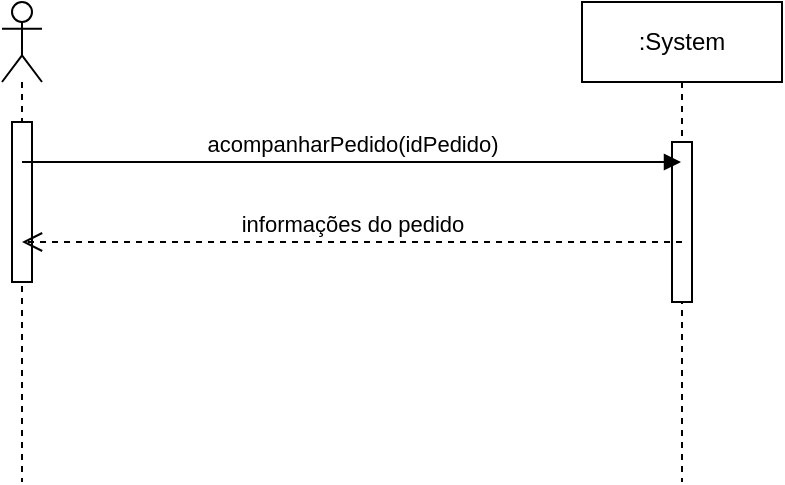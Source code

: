<mxfile version="22.0.8" type="device">
  <diagram name="Página-1" id="6qLTKh3Be-2h606f7ely">
    <mxGraphModel dx="954" dy="586" grid="1" gridSize="10" guides="1" tooltips="1" connect="1" arrows="1" fold="1" page="1" pageScale="1" pageWidth="827" pageHeight="1169" math="0" shadow="0">
      <root>
        <mxCell id="0" />
        <mxCell id="1" parent="0" />
        <mxCell id="pPEclgiRx511SGaDo5jQ-1" value="" style="shape=umlLifeline;perimeter=lifelinePerimeter;whiteSpace=wrap;html=1;container=1;dropTarget=0;collapsible=0;recursiveResize=0;outlineConnect=0;portConstraint=eastwest;newEdgeStyle={&quot;curved&quot;:0,&quot;rounded&quot;:0};participant=umlActor;" vertex="1" parent="1">
          <mxGeometry x="90" y="120" width="20" height="240" as="geometry" />
        </mxCell>
        <mxCell id="pPEclgiRx511SGaDo5jQ-5" value="" style="html=1;points=[[0,0,0,0,5],[0,1,0,0,-5],[1,0,0,0,5],[1,1,0,0,-5]];perimeter=orthogonalPerimeter;outlineConnect=0;targetShapes=umlLifeline;portConstraint=eastwest;newEdgeStyle={&quot;curved&quot;:0,&quot;rounded&quot;:0};" vertex="1" parent="pPEclgiRx511SGaDo5jQ-1">
          <mxGeometry x="5" y="60" width="10" height="80" as="geometry" />
        </mxCell>
        <mxCell id="pPEclgiRx511SGaDo5jQ-2" value="&lt;div&gt;:System&lt;/div&gt;" style="shape=umlLifeline;perimeter=lifelinePerimeter;whiteSpace=wrap;html=1;container=1;dropTarget=0;collapsible=0;recursiveResize=0;outlineConnect=0;portConstraint=eastwest;newEdgeStyle={&quot;curved&quot;:0,&quot;rounded&quot;:0};" vertex="1" parent="1">
          <mxGeometry x="380" y="120" width="100" height="240" as="geometry" />
        </mxCell>
        <mxCell id="pPEclgiRx511SGaDo5jQ-8" value="" style="html=1;points=[[0,0,0,0,5],[0,1,0,0,-5],[1,0,0,0,5],[1,1,0,0,-5]];perimeter=orthogonalPerimeter;outlineConnect=0;targetShapes=umlLifeline;portConstraint=eastwest;newEdgeStyle={&quot;curved&quot;:0,&quot;rounded&quot;:0};" vertex="1" parent="pPEclgiRx511SGaDo5jQ-2">
          <mxGeometry x="45" y="70" width="10" height="80" as="geometry" />
        </mxCell>
        <mxCell id="pPEclgiRx511SGaDo5jQ-3" value="acompanharPedido(idPedido)" style="html=1;verticalAlign=bottom;endArrow=block;curved=0;rounded=0;" edge="1" parent="1" target="pPEclgiRx511SGaDo5jQ-2">
          <mxGeometry width="80" relative="1" as="geometry">
            <mxPoint x="100" y="200" as="sourcePoint" />
            <mxPoint x="410" y="200" as="targetPoint" />
          </mxGeometry>
        </mxCell>
        <mxCell id="pPEclgiRx511SGaDo5jQ-4" value="informações do pedido" style="html=1;verticalAlign=bottom;endArrow=open;dashed=1;endSize=8;curved=0;rounded=0;" edge="1" parent="1" target="pPEclgiRx511SGaDo5jQ-1">
          <mxGeometry relative="1" as="geometry">
            <mxPoint x="430" y="240" as="sourcePoint" />
            <mxPoint x="350" y="240" as="targetPoint" />
          </mxGeometry>
        </mxCell>
      </root>
    </mxGraphModel>
  </diagram>
</mxfile>
